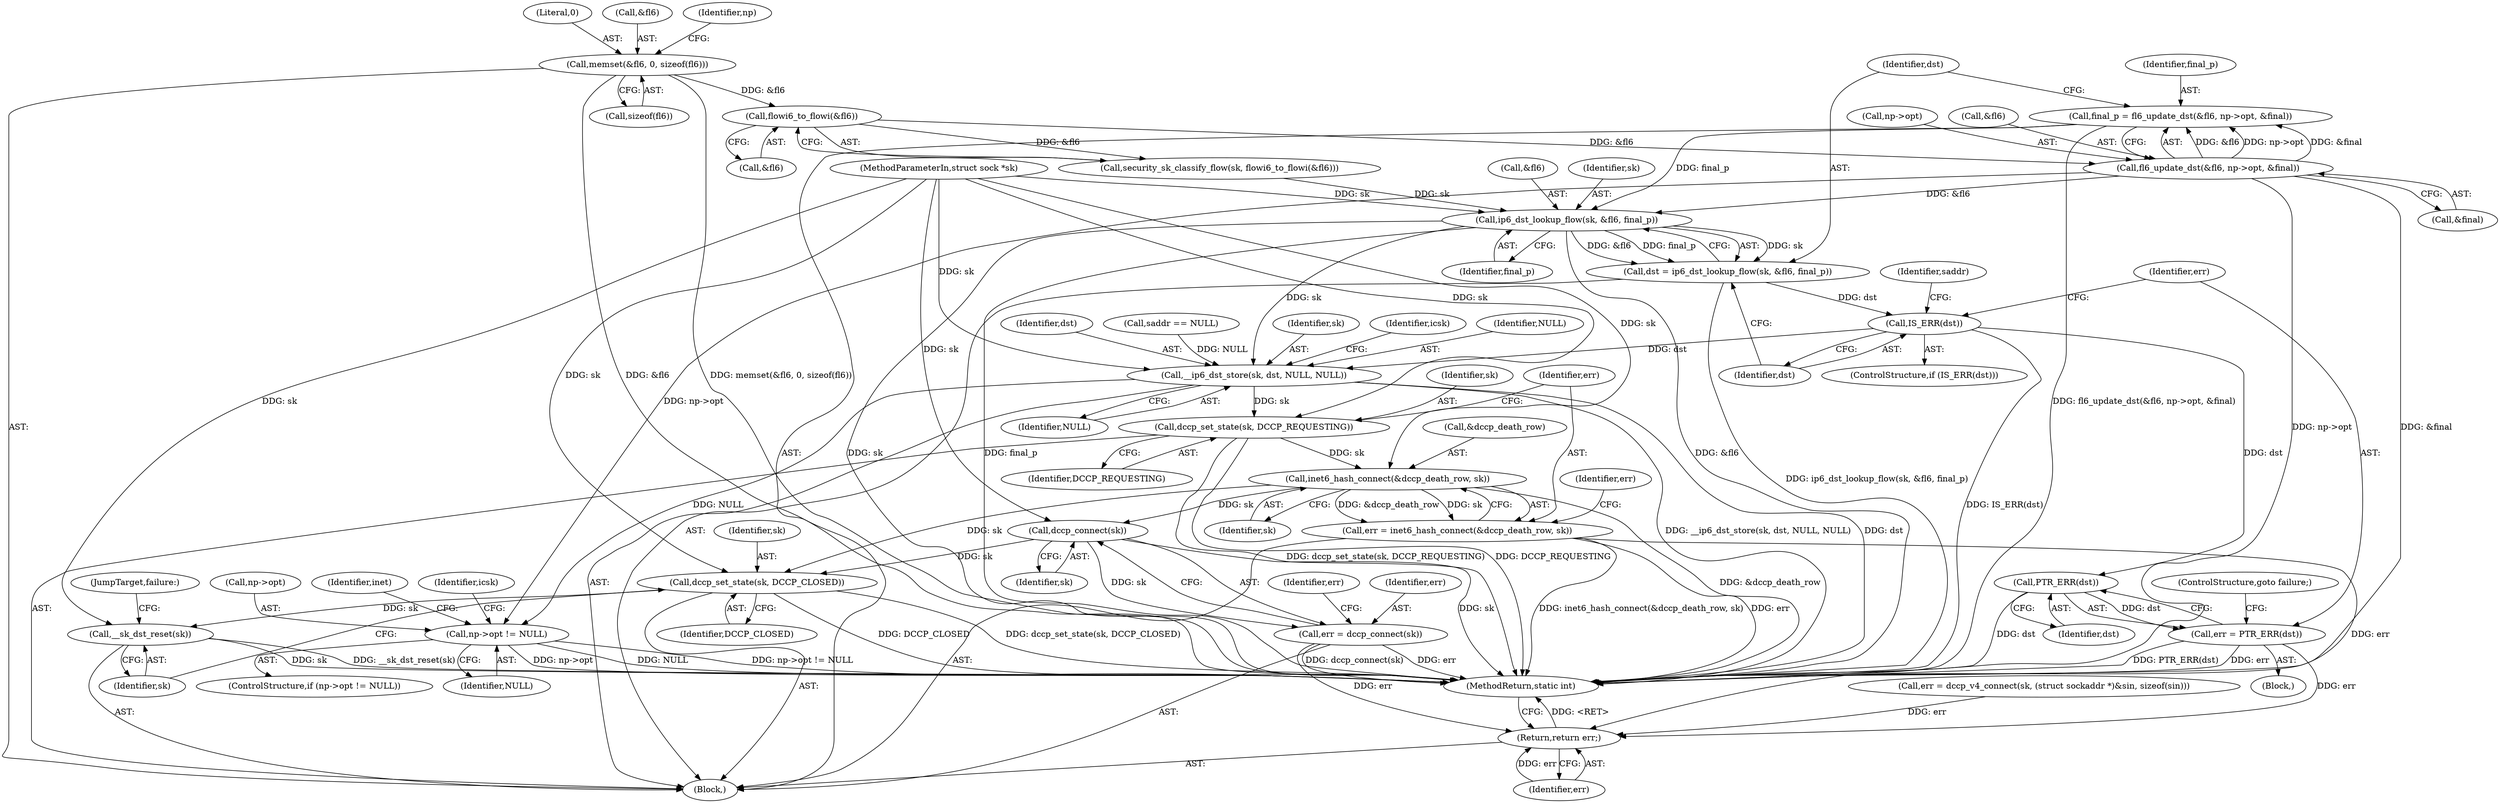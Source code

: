 digraph "1_linux_45f6fad84cc305103b28d73482b344d7f5b76f39@API" {
"1000461" [label="(Call,final_p = fl6_update_dst(&fl6, np->opt, &final))"];
"1000463" [label="(Call,fl6_update_dst(&fl6, np->opt, &final))"];
"1000458" [label="(Call,flowi6_to_flowi(&fl6))"];
"1000167" [label="(Call,memset(&fl6, 0, sizeof(fl6)))"];
"1000473" [label="(Call,ip6_dst_lookup_flow(sk, &fl6, final_p))"];
"1000471" [label="(Call,dst = ip6_dst_lookup_flow(sk, &fl6, final_p))"];
"1000479" [label="(Call,IS_ERR(dst))"];
"1000484" [label="(Call,PTR_ERR(dst))"];
"1000482" [label="(Call,err = PTR_ERR(dst))"];
"1000612" [label="(Return,return err;)"];
"1000515" [label="(Call,__ip6_dst_store(sk, dst, NULL, NULL))"];
"1000526" [label="(Call,np->opt != NULL)"];
"1000553" [label="(Call,dccp_set_state(sk, DCCP_REQUESTING))"];
"1000558" [label="(Call,inet6_hash_connect(&dccp_death_row, sk))"];
"1000556" [label="(Call,err = inet6_hash_connect(&dccp_death_row, sk))"];
"1000588" [label="(Call,dccp_connect(sk))"];
"1000586" [label="(Call,err = dccp_connect(sk))"];
"1000596" [label="(Call,dccp_set_state(sk, DCCP_CLOSED))"];
"1000599" [label="(Call,__sk_dst_reset(sk))"];
"1000556" [label="(Call,err = inet6_hash_connect(&dccp_death_row, sk))"];
"1000561" [label="(Identifier,sk)"];
"1000559" [label="(Call,&dccp_death_row)"];
"1000456" [label="(Call,security_sk_classify_flow(sk, flowi6_to_flowi(&fl6)))"];
"1000591" [label="(Identifier,err)"];
"1000519" [label="(Identifier,NULL)"];
"1000466" [label="(Call,np->opt)"];
"1000479" [label="(Call,IS_ERR(dst))"];
"1000109" [label="(Block,)"];
"1000471" [label="(Call,dst = ip6_dst_lookup_flow(sk, &fl6, final_p))"];
"1000482" [label="(Call,err = PTR_ERR(dst))"];
"1000463" [label="(Call,fl6_update_dst(&fl6, np->opt, &final))"];
"1000530" [label="(Identifier,NULL)"];
"1000558" [label="(Call,inet6_hash_connect(&dccp_death_row, sk))"];
"1000563" [label="(Identifier,err)"];
"1000515" [label="(Call,__ip6_dst_store(sk, dst, NULL, NULL))"];
"1000477" [label="(Identifier,final_p)"];
"1000106" [label="(MethodParameterIn,struct sock *sk)"];
"1000170" [label="(Literal,0)"];
"1000486" [label="(ControlStructure,goto failure;)"];
"1000461" [label="(Call,final_p = fl6_update_dst(&fl6, np->opt, &final))"];
"1000464" [label="(Call,&fl6)"];
"1000600" [label="(Identifier,sk)"];
"1000469" [label="(Call,&final)"];
"1000557" [label="(Identifier,err)"];
"1000478" [label="(ControlStructure,if (IS_ERR(dst)))"];
"1000167" [label="(Call,memset(&fl6, 0, sizeof(fl6)))"];
"1000533" [label="(Identifier,icsk)"];
"1000587" [label="(Identifier,err)"];
"1000525" [label="(ControlStructure,if (np->opt != NULL))"];
"1000554" [label="(Identifier,sk)"];
"1000475" [label="(Call,&fl6)"];
"1000599" [label="(Call,__sk_dst_reset(sk))"];
"1000526" [label="(Call,np->opt != NULL)"];
"1000588" [label="(Call,dccp_connect(sk))"];
"1000597" [label="(Identifier,sk)"];
"1000480" [label="(Identifier,dst)"];
"1000527" [label="(Call,np->opt)"];
"1000516" [label="(Identifier,sk)"];
"1000555" [label="(Identifier,DCCP_REQUESTING)"];
"1000553" [label="(Call,dccp_set_state(sk, DCCP_REQUESTING))"];
"1000168" [label="(Call,&fl6)"];
"1000483" [label="(Identifier,err)"];
"1000522" [label="(Identifier,icsk)"];
"1000548" [label="(Identifier,inet)"];
"1000459" [label="(Call,&fl6)"];
"1000485" [label="(Identifier,dst)"];
"1000489" [label="(Identifier,saddr)"];
"1000175" [label="(Identifier,np)"];
"1000481" [label="(Block,)"];
"1000586" [label="(Call,err = dccp_connect(sk))"];
"1000598" [label="(Identifier,DCCP_CLOSED)"];
"1000360" [label="(Call,err = dccp_v4_connect(sk, (struct sockaddr *)&sin, sizeof(sin)))"];
"1000472" [label="(Identifier,dst)"];
"1000596" [label="(Call,dccp_set_state(sk, DCCP_CLOSED))"];
"1000458" [label="(Call,flowi6_to_flowi(&fl6))"];
"1000612" [label="(Return,return err;)"];
"1000601" [label="(JumpTarget,failure:)"];
"1000518" [label="(Identifier,NULL)"];
"1000462" [label="(Identifier,final_p)"];
"1000171" [label="(Call,sizeof(fl6))"];
"1000613" [label="(Identifier,err)"];
"1000484" [label="(Call,PTR_ERR(dst))"];
"1000589" [label="(Identifier,sk)"];
"1000473" [label="(Call,ip6_dst_lookup_flow(sk, &fl6, final_p))"];
"1000474" [label="(Identifier,sk)"];
"1000517" [label="(Identifier,dst)"];
"1000614" [label="(MethodReturn,static int)"];
"1000488" [label="(Call,saddr == NULL)"];
"1000461" -> "1000109"  [label="AST: "];
"1000461" -> "1000463"  [label="CFG: "];
"1000462" -> "1000461"  [label="AST: "];
"1000463" -> "1000461"  [label="AST: "];
"1000472" -> "1000461"  [label="CFG: "];
"1000461" -> "1000614"  [label="DDG: fl6_update_dst(&fl6, np->opt, &final)"];
"1000463" -> "1000461"  [label="DDG: &fl6"];
"1000463" -> "1000461"  [label="DDG: np->opt"];
"1000463" -> "1000461"  [label="DDG: &final"];
"1000461" -> "1000473"  [label="DDG: final_p"];
"1000463" -> "1000469"  [label="CFG: "];
"1000464" -> "1000463"  [label="AST: "];
"1000466" -> "1000463"  [label="AST: "];
"1000469" -> "1000463"  [label="AST: "];
"1000463" -> "1000614"  [label="DDG: &final"];
"1000463" -> "1000614"  [label="DDG: np->opt"];
"1000458" -> "1000463"  [label="DDG: &fl6"];
"1000463" -> "1000473"  [label="DDG: &fl6"];
"1000463" -> "1000526"  [label="DDG: np->opt"];
"1000458" -> "1000456"  [label="AST: "];
"1000458" -> "1000459"  [label="CFG: "];
"1000459" -> "1000458"  [label="AST: "];
"1000456" -> "1000458"  [label="CFG: "];
"1000458" -> "1000456"  [label="DDG: &fl6"];
"1000167" -> "1000458"  [label="DDG: &fl6"];
"1000167" -> "1000109"  [label="AST: "];
"1000167" -> "1000171"  [label="CFG: "];
"1000168" -> "1000167"  [label="AST: "];
"1000170" -> "1000167"  [label="AST: "];
"1000171" -> "1000167"  [label="AST: "];
"1000175" -> "1000167"  [label="CFG: "];
"1000167" -> "1000614"  [label="DDG: &fl6"];
"1000167" -> "1000614"  [label="DDG: memset(&fl6, 0, sizeof(fl6))"];
"1000473" -> "1000471"  [label="AST: "];
"1000473" -> "1000477"  [label="CFG: "];
"1000474" -> "1000473"  [label="AST: "];
"1000475" -> "1000473"  [label="AST: "];
"1000477" -> "1000473"  [label="AST: "];
"1000471" -> "1000473"  [label="CFG: "];
"1000473" -> "1000614"  [label="DDG: sk"];
"1000473" -> "1000614"  [label="DDG: final_p"];
"1000473" -> "1000614"  [label="DDG: &fl6"];
"1000473" -> "1000471"  [label="DDG: sk"];
"1000473" -> "1000471"  [label="DDG: &fl6"];
"1000473" -> "1000471"  [label="DDG: final_p"];
"1000456" -> "1000473"  [label="DDG: sk"];
"1000106" -> "1000473"  [label="DDG: sk"];
"1000473" -> "1000515"  [label="DDG: sk"];
"1000471" -> "1000109"  [label="AST: "];
"1000472" -> "1000471"  [label="AST: "];
"1000480" -> "1000471"  [label="CFG: "];
"1000471" -> "1000614"  [label="DDG: ip6_dst_lookup_flow(sk, &fl6, final_p)"];
"1000471" -> "1000479"  [label="DDG: dst"];
"1000479" -> "1000478"  [label="AST: "];
"1000479" -> "1000480"  [label="CFG: "];
"1000480" -> "1000479"  [label="AST: "];
"1000483" -> "1000479"  [label="CFG: "];
"1000489" -> "1000479"  [label="CFG: "];
"1000479" -> "1000614"  [label="DDG: IS_ERR(dst)"];
"1000479" -> "1000484"  [label="DDG: dst"];
"1000479" -> "1000515"  [label="DDG: dst"];
"1000484" -> "1000482"  [label="AST: "];
"1000484" -> "1000485"  [label="CFG: "];
"1000485" -> "1000484"  [label="AST: "];
"1000482" -> "1000484"  [label="CFG: "];
"1000484" -> "1000614"  [label="DDG: dst"];
"1000484" -> "1000482"  [label="DDG: dst"];
"1000482" -> "1000481"  [label="AST: "];
"1000483" -> "1000482"  [label="AST: "];
"1000486" -> "1000482"  [label="CFG: "];
"1000482" -> "1000614"  [label="DDG: err"];
"1000482" -> "1000614"  [label="DDG: PTR_ERR(dst)"];
"1000482" -> "1000612"  [label="DDG: err"];
"1000612" -> "1000109"  [label="AST: "];
"1000612" -> "1000613"  [label="CFG: "];
"1000613" -> "1000612"  [label="AST: "];
"1000614" -> "1000612"  [label="CFG: "];
"1000612" -> "1000614"  [label="DDG: <RET>"];
"1000613" -> "1000612"  [label="DDG: err"];
"1000360" -> "1000612"  [label="DDG: err"];
"1000556" -> "1000612"  [label="DDG: err"];
"1000586" -> "1000612"  [label="DDG: err"];
"1000515" -> "1000109"  [label="AST: "];
"1000515" -> "1000519"  [label="CFG: "];
"1000516" -> "1000515"  [label="AST: "];
"1000517" -> "1000515"  [label="AST: "];
"1000518" -> "1000515"  [label="AST: "];
"1000519" -> "1000515"  [label="AST: "];
"1000522" -> "1000515"  [label="CFG: "];
"1000515" -> "1000614"  [label="DDG: __ip6_dst_store(sk, dst, NULL, NULL)"];
"1000515" -> "1000614"  [label="DDG: dst"];
"1000106" -> "1000515"  [label="DDG: sk"];
"1000488" -> "1000515"  [label="DDG: NULL"];
"1000515" -> "1000526"  [label="DDG: NULL"];
"1000515" -> "1000553"  [label="DDG: sk"];
"1000526" -> "1000525"  [label="AST: "];
"1000526" -> "1000530"  [label="CFG: "];
"1000527" -> "1000526"  [label="AST: "];
"1000530" -> "1000526"  [label="AST: "];
"1000533" -> "1000526"  [label="CFG: "];
"1000548" -> "1000526"  [label="CFG: "];
"1000526" -> "1000614"  [label="DDG: NULL"];
"1000526" -> "1000614"  [label="DDG: np->opt != NULL"];
"1000526" -> "1000614"  [label="DDG: np->opt"];
"1000553" -> "1000109"  [label="AST: "];
"1000553" -> "1000555"  [label="CFG: "];
"1000554" -> "1000553"  [label="AST: "];
"1000555" -> "1000553"  [label="AST: "];
"1000557" -> "1000553"  [label="CFG: "];
"1000553" -> "1000614"  [label="DDG: dccp_set_state(sk, DCCP_REQUESTING)"];
"1000553" -> "1000614"  [label="DDG: DCCP_REQUESTING"];
"1000106" -> "1000553"  [label="DDG: sk"];
"1000553" -> "1000558"  [label="DDG: sk"];
"1000558" -> "1000556"  [label="AST: "];
"1000558" -> "1000561"  [label="CFG: "];
"1000559" -> "1000558"  [label="AST: "];
"1000561" -> "1000558"  [label="AST: "];
"1000556" -> "1000558"  [label="CFG: "];
"1000558" -> "1000614"  [label="DDG: &dccp_death_row"];
"1000558" -> "1000556"  [label="DDG: &dccp_death_row"];
"1000558" -> "1000556"  [label="DDG: sk"];
"1000106" -> "1000558"  [label="DDG: sk"];
"1000558" -> "1000588"  [label="DDG: sk"];
"1000558" -> "1000596"  [label="DDG: sk"];
"1000556" -> "1000109"  [label="AST: "];
"1000557" -> "1000556"  [label="AST: "];
"1000563" -> "1000556"  [label="CFG: "];
"1000556" -> "1000614"  [label="DDG: err"];
"1000556" -> "1000614"  [label="DDG: inet6_hash_connect(&dccp_death_row, sk)"];
"1000588" -> "1000586"  [label="AST: "];
"1000588" -> "1000589"  [label="CFG: "];
"1000589" -> "1000588"  [label="AST: "];
"1000586" -> "1000588"  [label="CFG: "];
"1000588" -> "1000614"  [label="DDG: sk"];
"1000588" -> "1000586"  [label="DDG: sk"];
"1000106" -> "1000588"  [label="DDG: sk"];
"1000588" -> "1000596"  [label="DDG: sk"];
"1000586" -> "1000109"  [label="AST: "];
"1000587" -> "1000586"  [label="AST: "];
"1000591" -> "1000586"  [label="CFG: "];
"1000586" -> "1000614"  [label="DDG: dccp_connect(sk)"];
"1000586" -> "1000614"  [label="DDG: err"];
"1000596" -> "1000109"  [label="AST: "];
"1000596" -> "1000598"  [label="CFG: "];
"1000597" -> "1000596"  [label="AST: "];
"1000598" -> "1000596"  [label="AST: "];
"1000600" -> "1000596"  [label="CFG: "];
"1000596" -> "1000614"  [label="DDG: DCCP_CLOSED"];
"1000596" -> "1000614"  [label="DDG: dccp_set_state(sk, DCCP_CLOSED)"];
"1000106" -> "1000596"  [label="DDG: sk"];
"1000596" -> "1000599"  [label="DDG: sk"];
"1000599" -> "1000109"  [label="AST: "];
"1000599" -> "1000600"  [label="CFG: "];
"1000600" -> "1000599"  [label="AST: "];
"1000601" -> "1000599"  [label="CFG: "];
"1000599" -> "1000614"  [label="DDG: __sk_dst_reset(sk)"];
"1000599" -> "1000614"  [label="DDG: sk"];
"1000106" -> "1000599"  [label="DDG: sk"];
}
